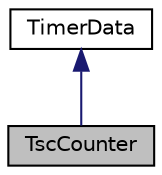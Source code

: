 digraph "TscCounter"
{
  edge [fontname="Helvetica",fontsize="10",labelfontname="Helvetica",labelfontsize="10"];
  node [fontname="Helvetica",fontsize="10",shape=record];
  Node1 [label="TscCounter",height=0.2,width=0.4,color="black", fillcolor="grey75", style="filled", fontcolor="black"];
  Node2 -> Node1 [dir="back",color="midnightblue",fontsize="10",style="solid",fontname="Helvetica"];
  Node2 [label="TimerData",height=0.2,width=0.4,color="black", fillcolor="white", style="filled",URL="$structTimerData.html",tooltip="Struct defining the start and stop time of a time interval. "];
}
